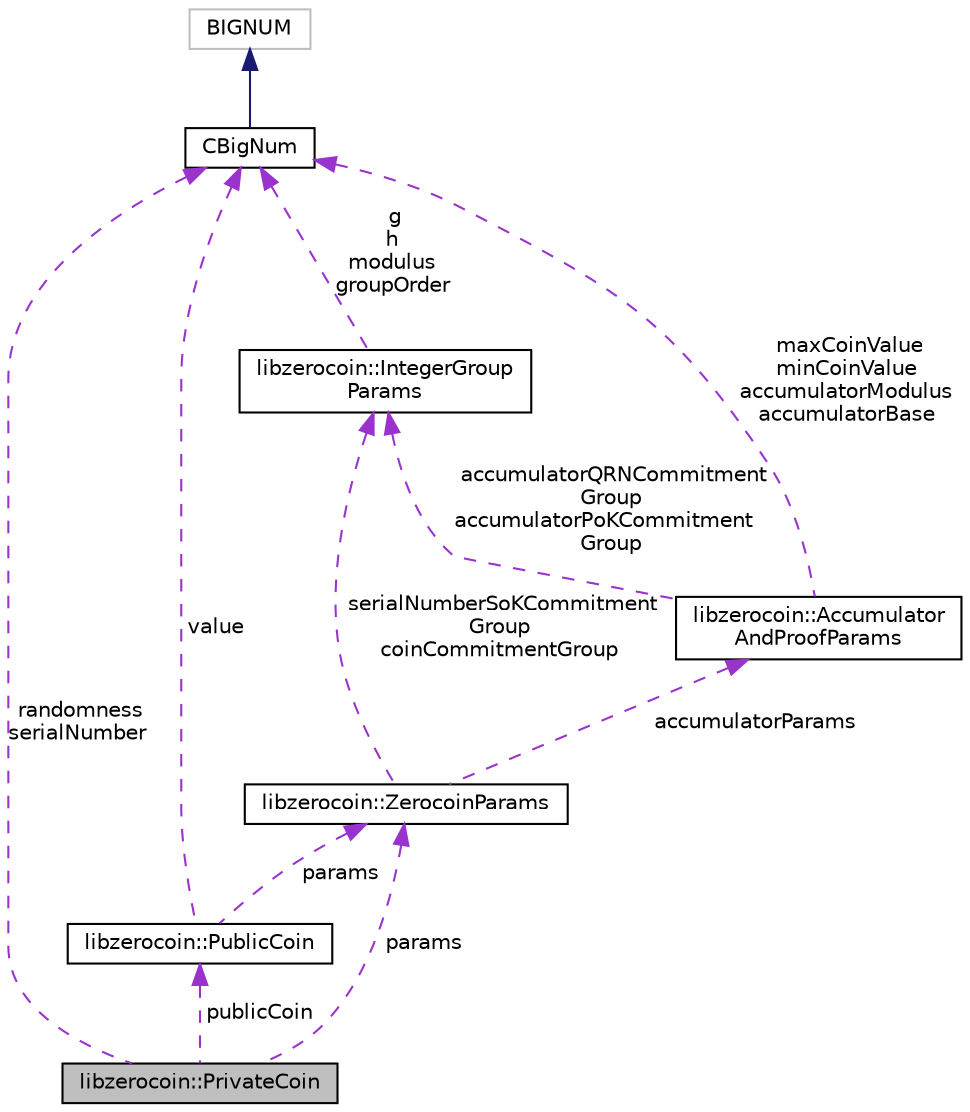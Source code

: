 digraph "libzerocoin::PrivateCoin"
{
  edge [fontname="Helvetica",fontsize="10",labelfontname="Helvetica",labelfontsize="10"];
  node [fontname="Helvetica",fontsize="10",shape=record];
  Node1 [label="libzerocoin::PrivateCoin",height=0.2,width=0.4,color="black", fillcolor="grey75", style="filled", fontcolor="black"];
  Node2 -> Node1 [dir="back",color="darkorchid3",fontsize="10",style="dashed",label=" randomness\nserialNumber" ,fontname="Helvetica"];
  Node2 [label="CBigNum",height=0.2,width=0.4,color="black", fillcolor="white", style="filled",URL="$class_c_big_num.html",tooltip="C++ wrapper for BIGNUM (OpenSSL bignum) "];
  Node3 -> Node2 [dir="back",color="midnightblue",fontsize="10",style="solid",fontname="Helvetica"];
  Node3 [label="BIGNUM",height=0.2,width=0.4,color="grey75", fillcolor="white", style="filled"];
  Node4 -> Node1 [dir="back",color="darkorchid3",fontsize="10",style="dashed",label=" publicCoin" ,fontname="Helvetica"];
  Node4 [label="libzerocoin::PublicCoin",height=0.2,width=0.4,color="black", fillcolor="white", style="filled",URL="$classlibzerocoin_1_1_public_coin.html",tooltip="A Public coin is the part of a coin that is published to the network and what is handled by other cli..."];
  Node2 -> Node4 [dir="back",color="darkorchid3",fontsize="10",style="dashed",label=" value" ,fontname="Helvetica"];
  Node5 -> Node4 [dir="back",color="darkorchid3",fontsize="10",style="dashed",label=" params" ,fontname="Helvetica"];
  Node5 [label="libzerocoin::ZerocoinParams",height=0.2,width=0.4,color="black", fillcolor="white", style="filled",URL="$classlibzerocoin_1_1_zerocoin_params.html"];
  Node6 -> Node5 [dir="back",color="darkorchid3",fontsize="10",style="dashed",label=" serialNumberSoKCommitment\lGroup\ncoinCommitmentGroup" ,fontname="Helvetica"];
  Node6 [label="libzerocoin::IntegerGroup\lParams",height=0.2,width=0.4,color="black", fillcolor="white", style="filled",URL="$classlibzerocoin_1_1_integer_group_params.html"];
  Node2 -> Node6 [dir="back",color="darkorchid3",fontsize="10",style="dashed",label=" g\nh\nmodulus\ngroupOrder" ,fontname="Helvetica"];
  Node7 -> Node5 [dir="back",color="darkorchid3",fontsize="10",style="dashed",label=" accumulatorParams" ,fontname="Helvetica"];
  Node7 [label="libzerocoin::Accumulator\lAndProofParams",height=0.2,width=0.4,color="black", fillcolor="white", style="filled",URL="$classlibzerocoin_1_1_accumulator_and_proof_params.html"];
  Node6 -> Node7 [dir="back",color="darkorchid3",fontsize="10",style="dashed",label=" accumulatorQRNCommitment\lGroup\naccumulatorPoKCommitment\lGroup" ,fontname="Helvetica"];
  Node2 -> Node7 [dir="back",color="darkorchid3",fontsize="10",style="dashed",label=" maxCoinValue\nminCoinValue\naccumulatorModulus\naccumulatorBase" ,fontname="Helvetica"];
  Node5 -> Node1 [dir="back",color="darkorchid3",fontsize="10",style="dashed",label=" params" ,fontname="Helvetica"];
}
